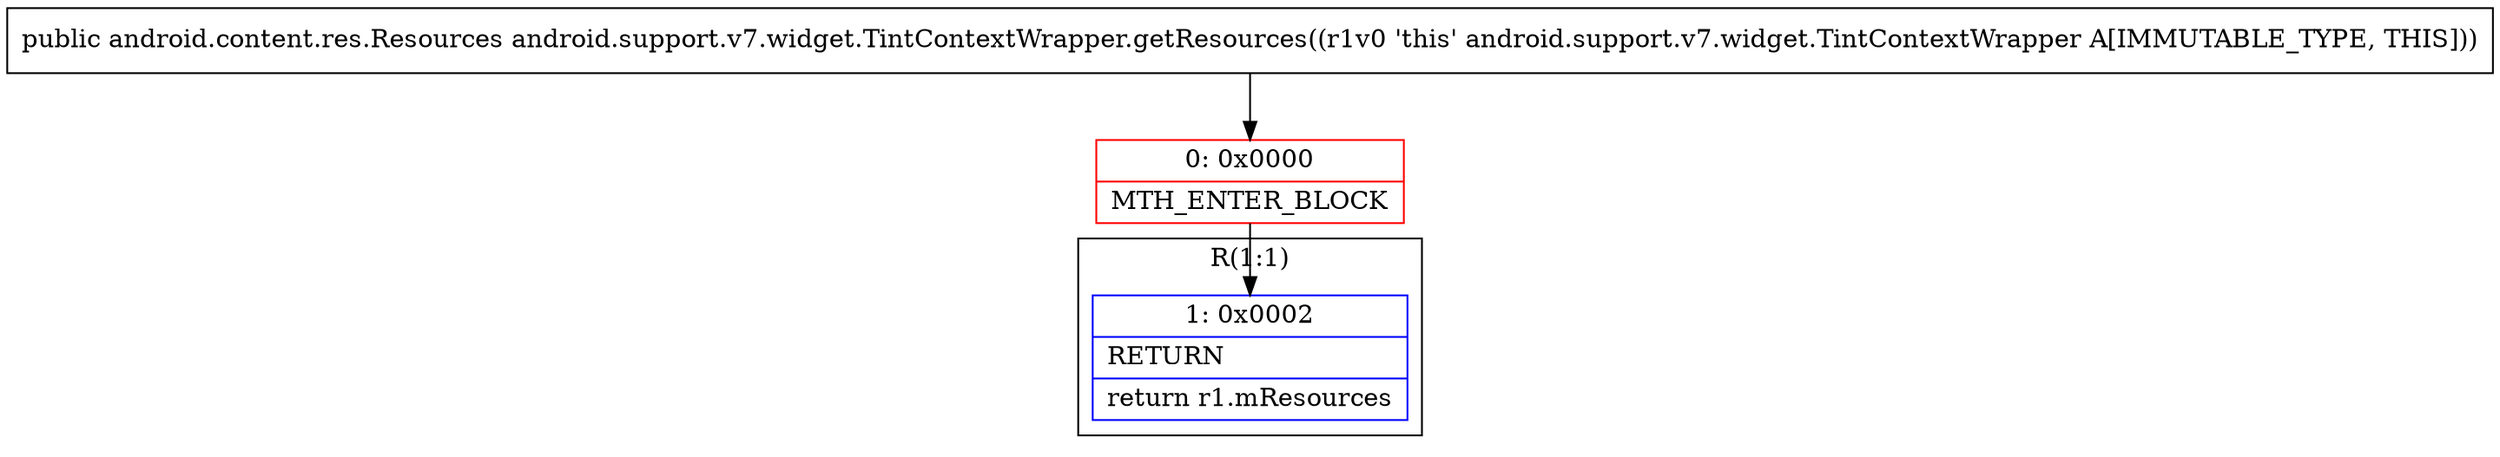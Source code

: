 digraph "CFG forandroid.support.v7.widget.TintContextWrapper.getResources()Landroid\/content\/res\/Resources;" {
subgraph cluster_Region_46440515 {
label = "R(1:1)";
node [shape=record,color=blue];
Node_1 [shape=record,label="{1\:\ 0x0002|RETURN\l|return r1.mResources\l}"];
}
Node_0 [shape=record,color=red,label="{0\:\ 0x0000|MTH_ENTER_BLOCK\l}"];
MethodNode[shape=record,label="{public android.content.res.Resources android.support.v7.widget.TintContextWrapper.getResources((r1v0 'this' android.support.v7.widget.TintContextWrapper A[IMMUTABLE_TYPE, THIS])) }"];
MethodNode -> Node_0;
Node_0 -> Node_1;
}

